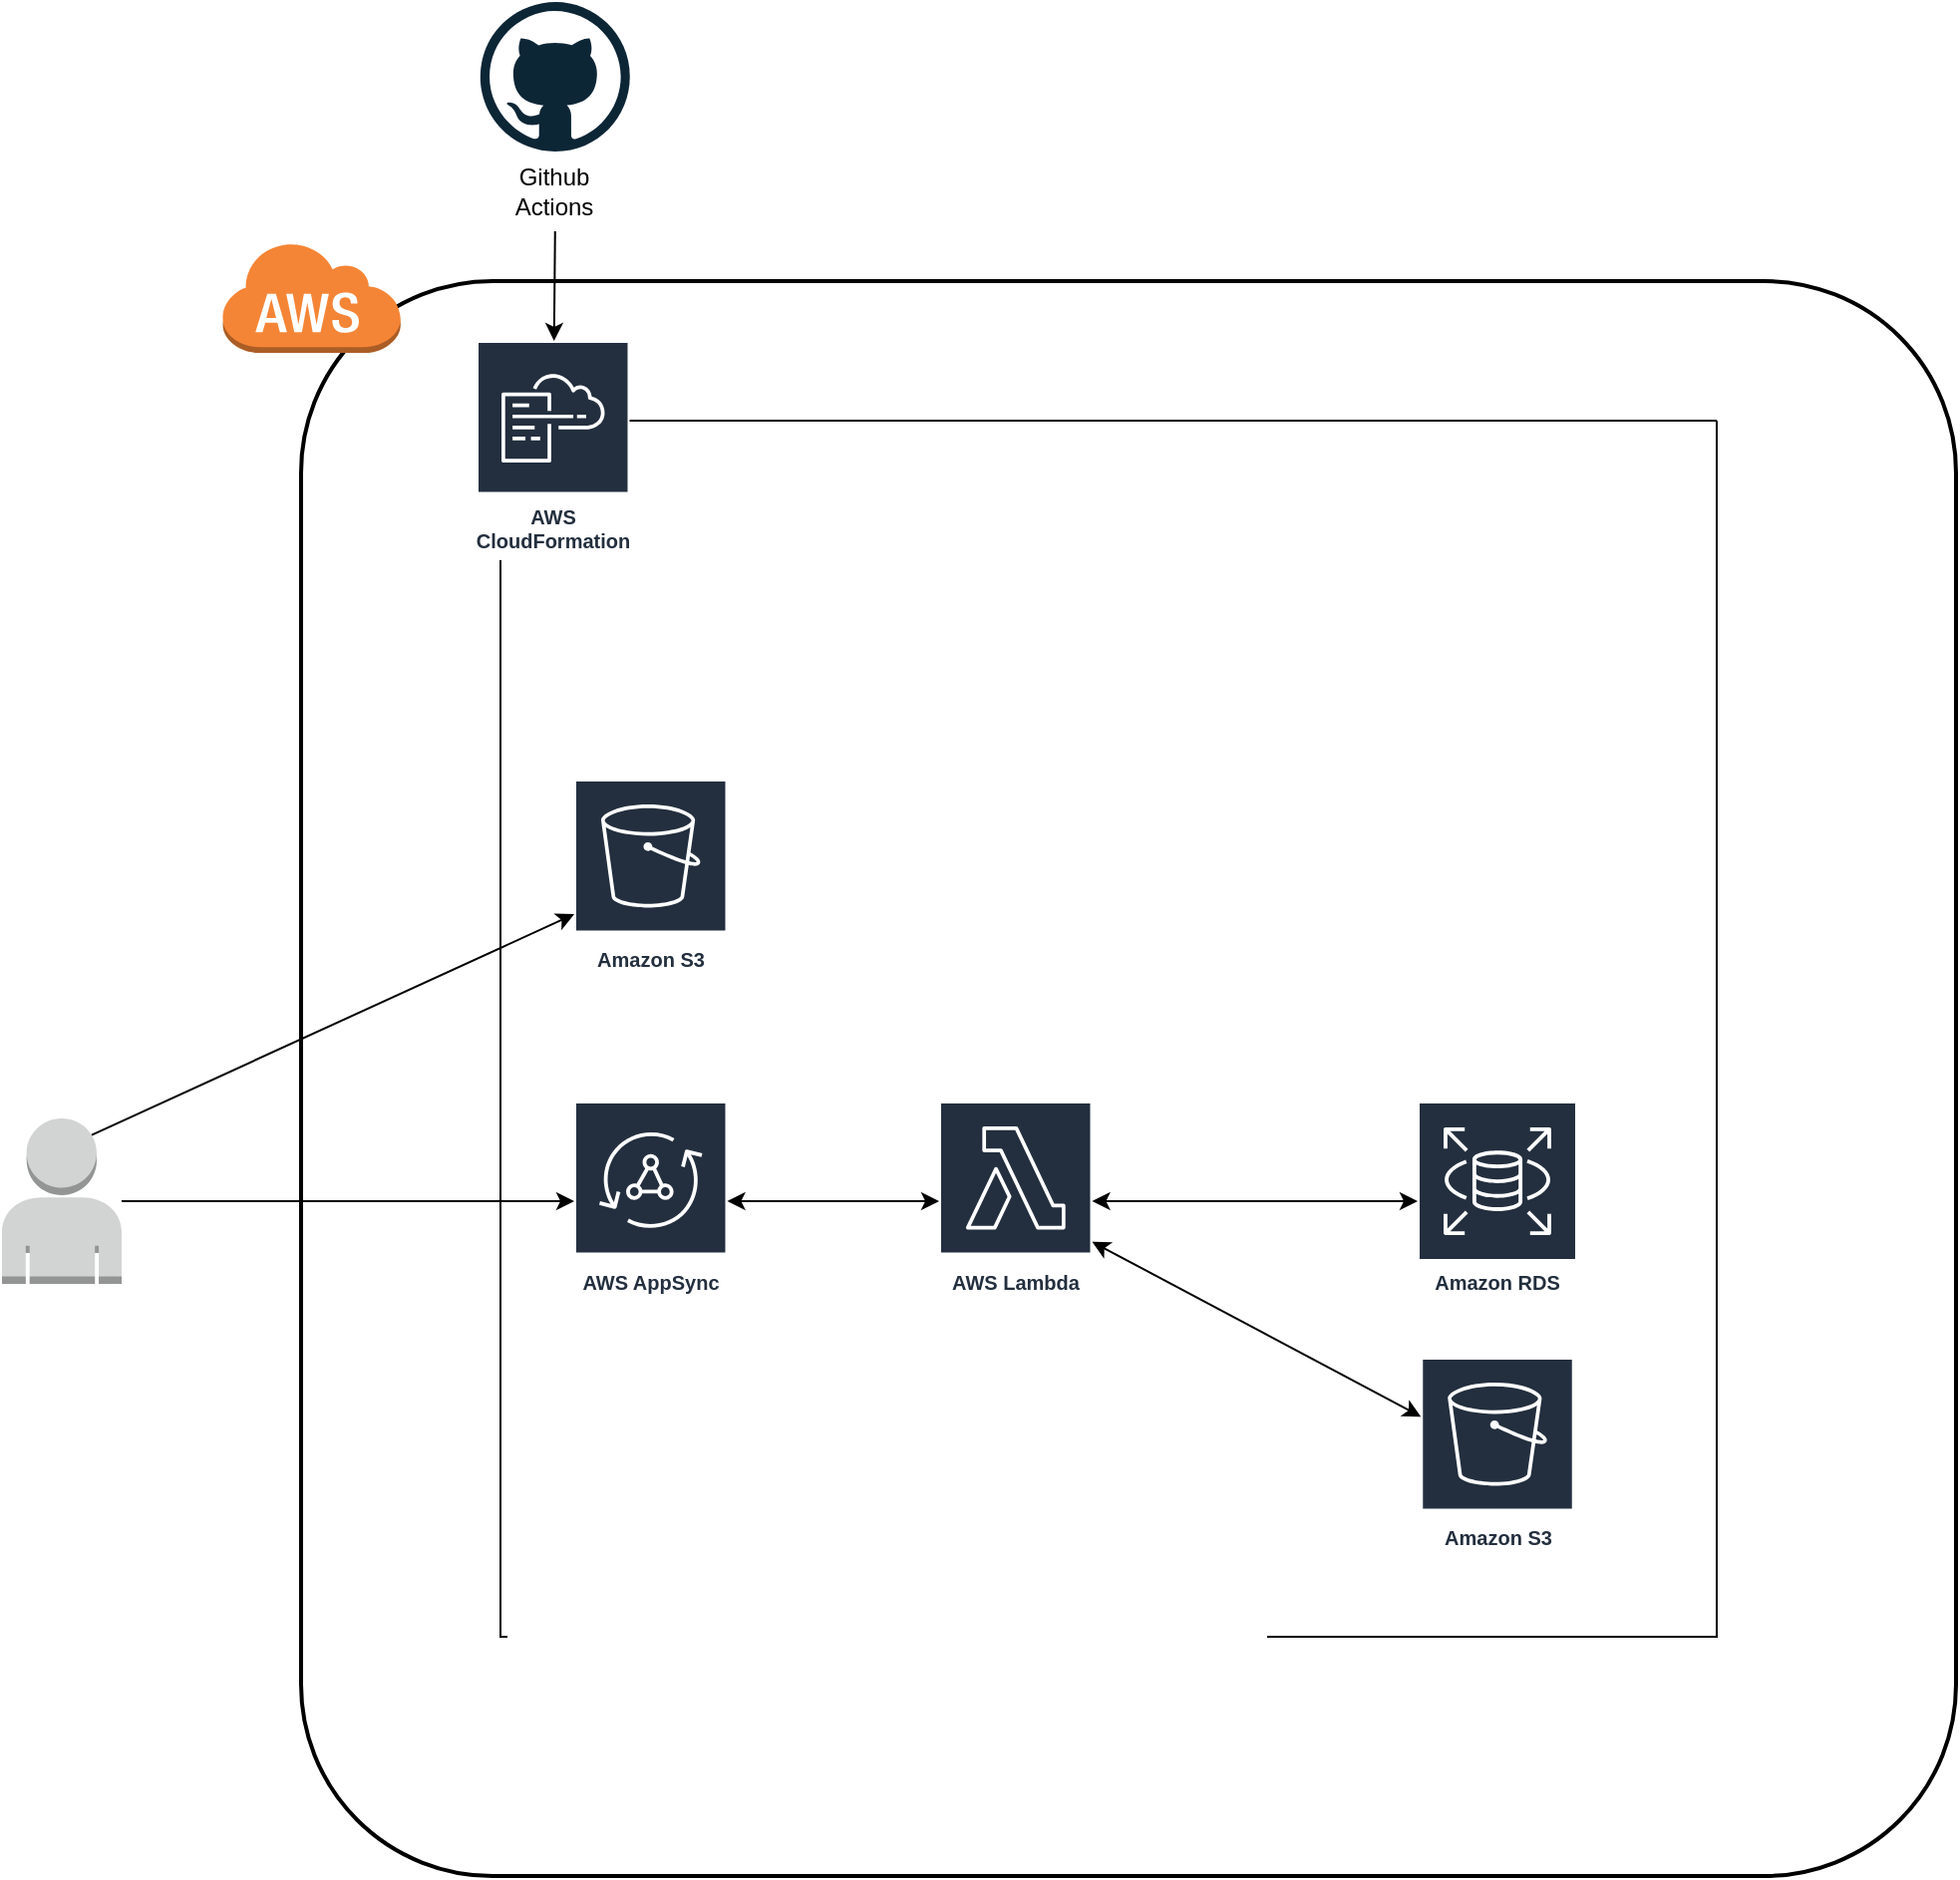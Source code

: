 <mxfile>
    <diagram id="ihxIlpRw_0PjPfshZfAO" name="Page-1">
        <mxGraphModel dx="1150" dy="1735" grid="1" gridSize="10" guides="1" tooltips="1" connect="1" arrows="1" fold="1" page="1" pageScale="1" pageWidth="827" pageHeight="1169" math="0" shadow="0">
            <root>
                <mxCell id="0"/>
                <mxCell id="1" parent="0"/>
                <mxCell id="46" value="" style="swimlane;startSize=0;" parent="1" vertex="1">
                    <mxGeometry x="300" y="-10" width="610" height="610" as="geometry">
                        <mxRectangle x="200" y="50" width="50" height="40" as="alternateBounds"/>
                    </mxGeometry>
                </mxCell>
                <mxCell id="12" value="" style="rounded=1;arcSize=12;dashed=0;fillColor=none;gradientColor=none;strokeWidth=2;" parent="46" vertex="1">
                    <mxGeometry x="-100" y="-70" width="830" height="800" as="geometry"/>
                </mxCell>
                <mxCell id="23" value="AWS CloudFormation" style="sketch=0;outlineConnect=0;fontColor=#232F3E;gradientColor=none;strokeColor=#ffffff;fillColor=#232F3E;dashed=0;verticalLabelPosition=middle;verticalAlign=bottom;align=center;html=1;whiteSpace=wrap;fontSize=10;fontStyle=1;spacing=3;shape=mxgraph.aws4.productIcon;prIcon=mxgraph.aws4.cloudformation;" parent="46" vertex="1">
                    <mxGeometry x="-11.992" y="-40" width="76.748" height="110" as="geometry"/>
                </mxCell>
                <mxCell id="17" value="AWS AppSync" style="sketch=0;outlineConnect=0;fontColor=#232F3E;gradientColor=none;strokeColor=#ffffff;fillColor=#232F3E;dashed=0;verticalLabelPosition=middle;verticalAlign=bottom;align=center;html=1;whiteSpace=wrap;fontSize=10;fontStyle=1;spacing=3;shape=mxgraph.aws4.productIcon;prIcon=mxgraph.aws4.appsync;" parent="46" vertex="1">
                    <mxGeometry x="36.997" y="341.5" width="76.748" height="100" as="geometry"/>
                </mxCell>
                <mxCell id="50" value="Amazon S3" style="sketch=0;outlineConnect=0;fontColor=#232F3E;gradientColor=none;strokeColor=#ffffff;fillColor=#232F3E;dashed=0;verticalLabelPosition=middle;verticalAlign=bottom;align=center;html=1;whiteSpace=wrap;fontSize=10;fontStyle=1;spacing=3;shape=mxgraph.aws4.productIcon;prIcon=mxgraph.aws4.s3;" parent="46" vertex="1">
                    <mxGeometry x="461.629" y="470" width="76.748" height="100" as="geometry"/>
                </mxCell>
                <mxCell id="22" value="AWS Lambda" style="sketch=0;outlineConnect=0;fontColor=#232F3E;gradientColor=none;strokeColor=#ffffff;fillColor=#232F3E;dashed=0;verticalLabelPosition=middle;verticalAlign=bottom;align=center;html=1;whiteSpace=wrap;fontSize=10;fontStyle=1;spacing=3;shape=mxgraph.aws4.productIcon;prIcon=mxgraph.aws4.lambda;" parent="46" vertex="1">
                    <mxGeometry x="220.001" y="341.5" width="76.748" height="100" as="geometry"/>
                </mxCell>
                <mxCell id="21" value="Amazon S3" style="sketch=0;outlineConnect=0;fontColor=#232F3E;gradientColor=none;strokeColor=#ffffff;fillColor=#232F3E;dashed=0;verticalLabelPosition=middle;verticalAlign=bottom;align=center;html=1;whiteSpace=wrap;fontSize=10;fontStyle=1;spacing=3;shape=mxgraph.aws4.productIcon;prIcon=mxgraph.aws4.s3;" parent="46" vertex="1">
                    <mxGeometry x="36.995" y="180" width="76.748" height="100" as="geometry"/>
                </mxCell>
                <mxCell id="79" value="" style="endArrow=classic;startArrow=classic;html=1;" edge="1" parent="46" source="17" target="22">
                    <mxGeometry width="50" height="50" relative="1" as="geometry">
                        <mxPoint x="120" y="350" as="sourcePoint"/>
                        <mxPoint x="290" y="400" as="targetPoint"/>
                    </mxGeometry>
                </mxCell>
                <mxCell id="78" value="" style="endArrow=classic;startArrow=classic;html=1;" edge="1" parent="46" source="22" target="80">
                    <mxGeometry width="50" height="50" relative="1" as="geometry">
                        <mxPoint x="120" y="390" as="sourcePoint"/>
                        <mxPoint x="270" y="390" as="targetPoint"/>
                    </mxGeometry>
                </mxCell>
                <mxCell id="80" value="Amazon RDS" style="sketch=0;outlineConnect=0;fontColor=#232F3E;gradientColor=none;strokeColor=#ffffff;fillColor=#232F3E;dashed=0;verticalLabelPosition=middle;verticalAlign=bottom;align=center;html=1;whiteSpace=wrap;fontSize=10;fontStyle=1;spacing=3;shape=mxgraph.aws4.productIcon;prIcon=mxgraph.aws4.rds;" vertex="1" parent="46">
                    <mxGeometry x="460" y="341.5" width="80" height="100" as="geometry"/>
                </mxCell>
                <mxCell id="77" value="" style="endArrow=classic;startArrow=classic;html=1;" edge="1" parent="46" source="22" target="50">
                    <mxGeometry width="50" height="50" relative="1" as="geometry">
                        <mxPoint x="260" y="540" as="sourcePoint"/>
                        <mxPoint x="310" y="490" as="targetPoint"/>
                    </mxGeometry>
                </mxCell>
                <mxCell id="5" value="" style="outlineConnect=0;dashed=0;verticalLabelPosition=bottom;verticalAlign=top;align=center;html=1;shape=mxgraph.aws3.user;fillColor=#D2D3D3;gradientColor=none;" parent="1" vertex="1">
                    <mxGeometry x="50" y="340" width="60" height="83" as="geometry"/>
                </mxCell>
                <mxCell id="39" value="" style="endArrow=classic;html=1;exitX=0.5;exitY=1;exitDx=0;exitDy=0;" parent="1" source="27" target="23" edge="1">
                    <mxGeometry width="50" height="50" relative="1" as="geometry">
                        <mxPoint x="337.5" y="-80" as="sourcePoint"/>
                        <mxPoint x="370" y="195" as="targetPoint"/>
                        <Array as="points"/>
                    </mxGeometry>
                </mxCell>
                <mxCell id="41" value="" style="endArrow=classic;html=1;" parent="1" source="5" target="17" edge="1">
                    <mxGeometry width="50" height="50" relative="1" as="geometry">
                        <mxPoint x="265" y="231.501" as="sourcePoint"/>
                        <mxPoint x="370" y="232.442" as="targetPoint"/>
                    </mxGeometry>
                </mxCell>
                <mxCell id="13" value="" style="dashed=0;html=1;shape=mxgraph.aws3.cloud;fillColor=#F58536;gradientColor=none;dashed=0;" parent="1" vertex="1">
                    <mxGeometry x="160" y="-100" width="89.89" height="56" as="geometry"/>
                </mxCell>
                <mxCell id="40" value="" style="endArrow=classic;html=1;exitX=0.75;exitY=0.1;exitDx=0;exitDy=0;exitPerimeter=0;" parent="1" source="5" target="21" edge="1">
                    <mxGeometry width="50" height="50" relative="1" as="geometry">
                        <mxPoint x="486.991" y="90" as="sourcePoint"/>
                        <mxPoint x="534.958" y="40" as="targetPoint"/>
                    </mxGeometry>
                </mxCell>
                <mxCell id="54" value="" style="group" parent="1" vertex="1" connectable="0">
                    <mxGeometry x="289.89" y="-220" width="75" height="115" as="geometry"/>
                </mxCell>
                <mxCell id="26" value="" style="dashed=0;outlineConnect=0;html=1;align=center;labelPosition=center;verticalLabelPosition=bottom;verticalAlign=top;shape=mxgraph.weblogos.github" parent="54" vertex="1">
                    <mxGeometry width="75" height="75" as="geometry"/>
                </mxCell>
                <mxCell id="27" value="Github Actions" style="text;html=1;strokeColor=none;fillColor=none;align=center;verticalAlign=middle;whiteSpace=wrap;rounded=0;" parent="54" vertex="1">
                    <mxGeometry x="7.5" y="75" width="60" height="40" as="geometry"/>
                </mxCell>
            </root>
        </mxGraphModel>
    </diagram>
</mxfile>